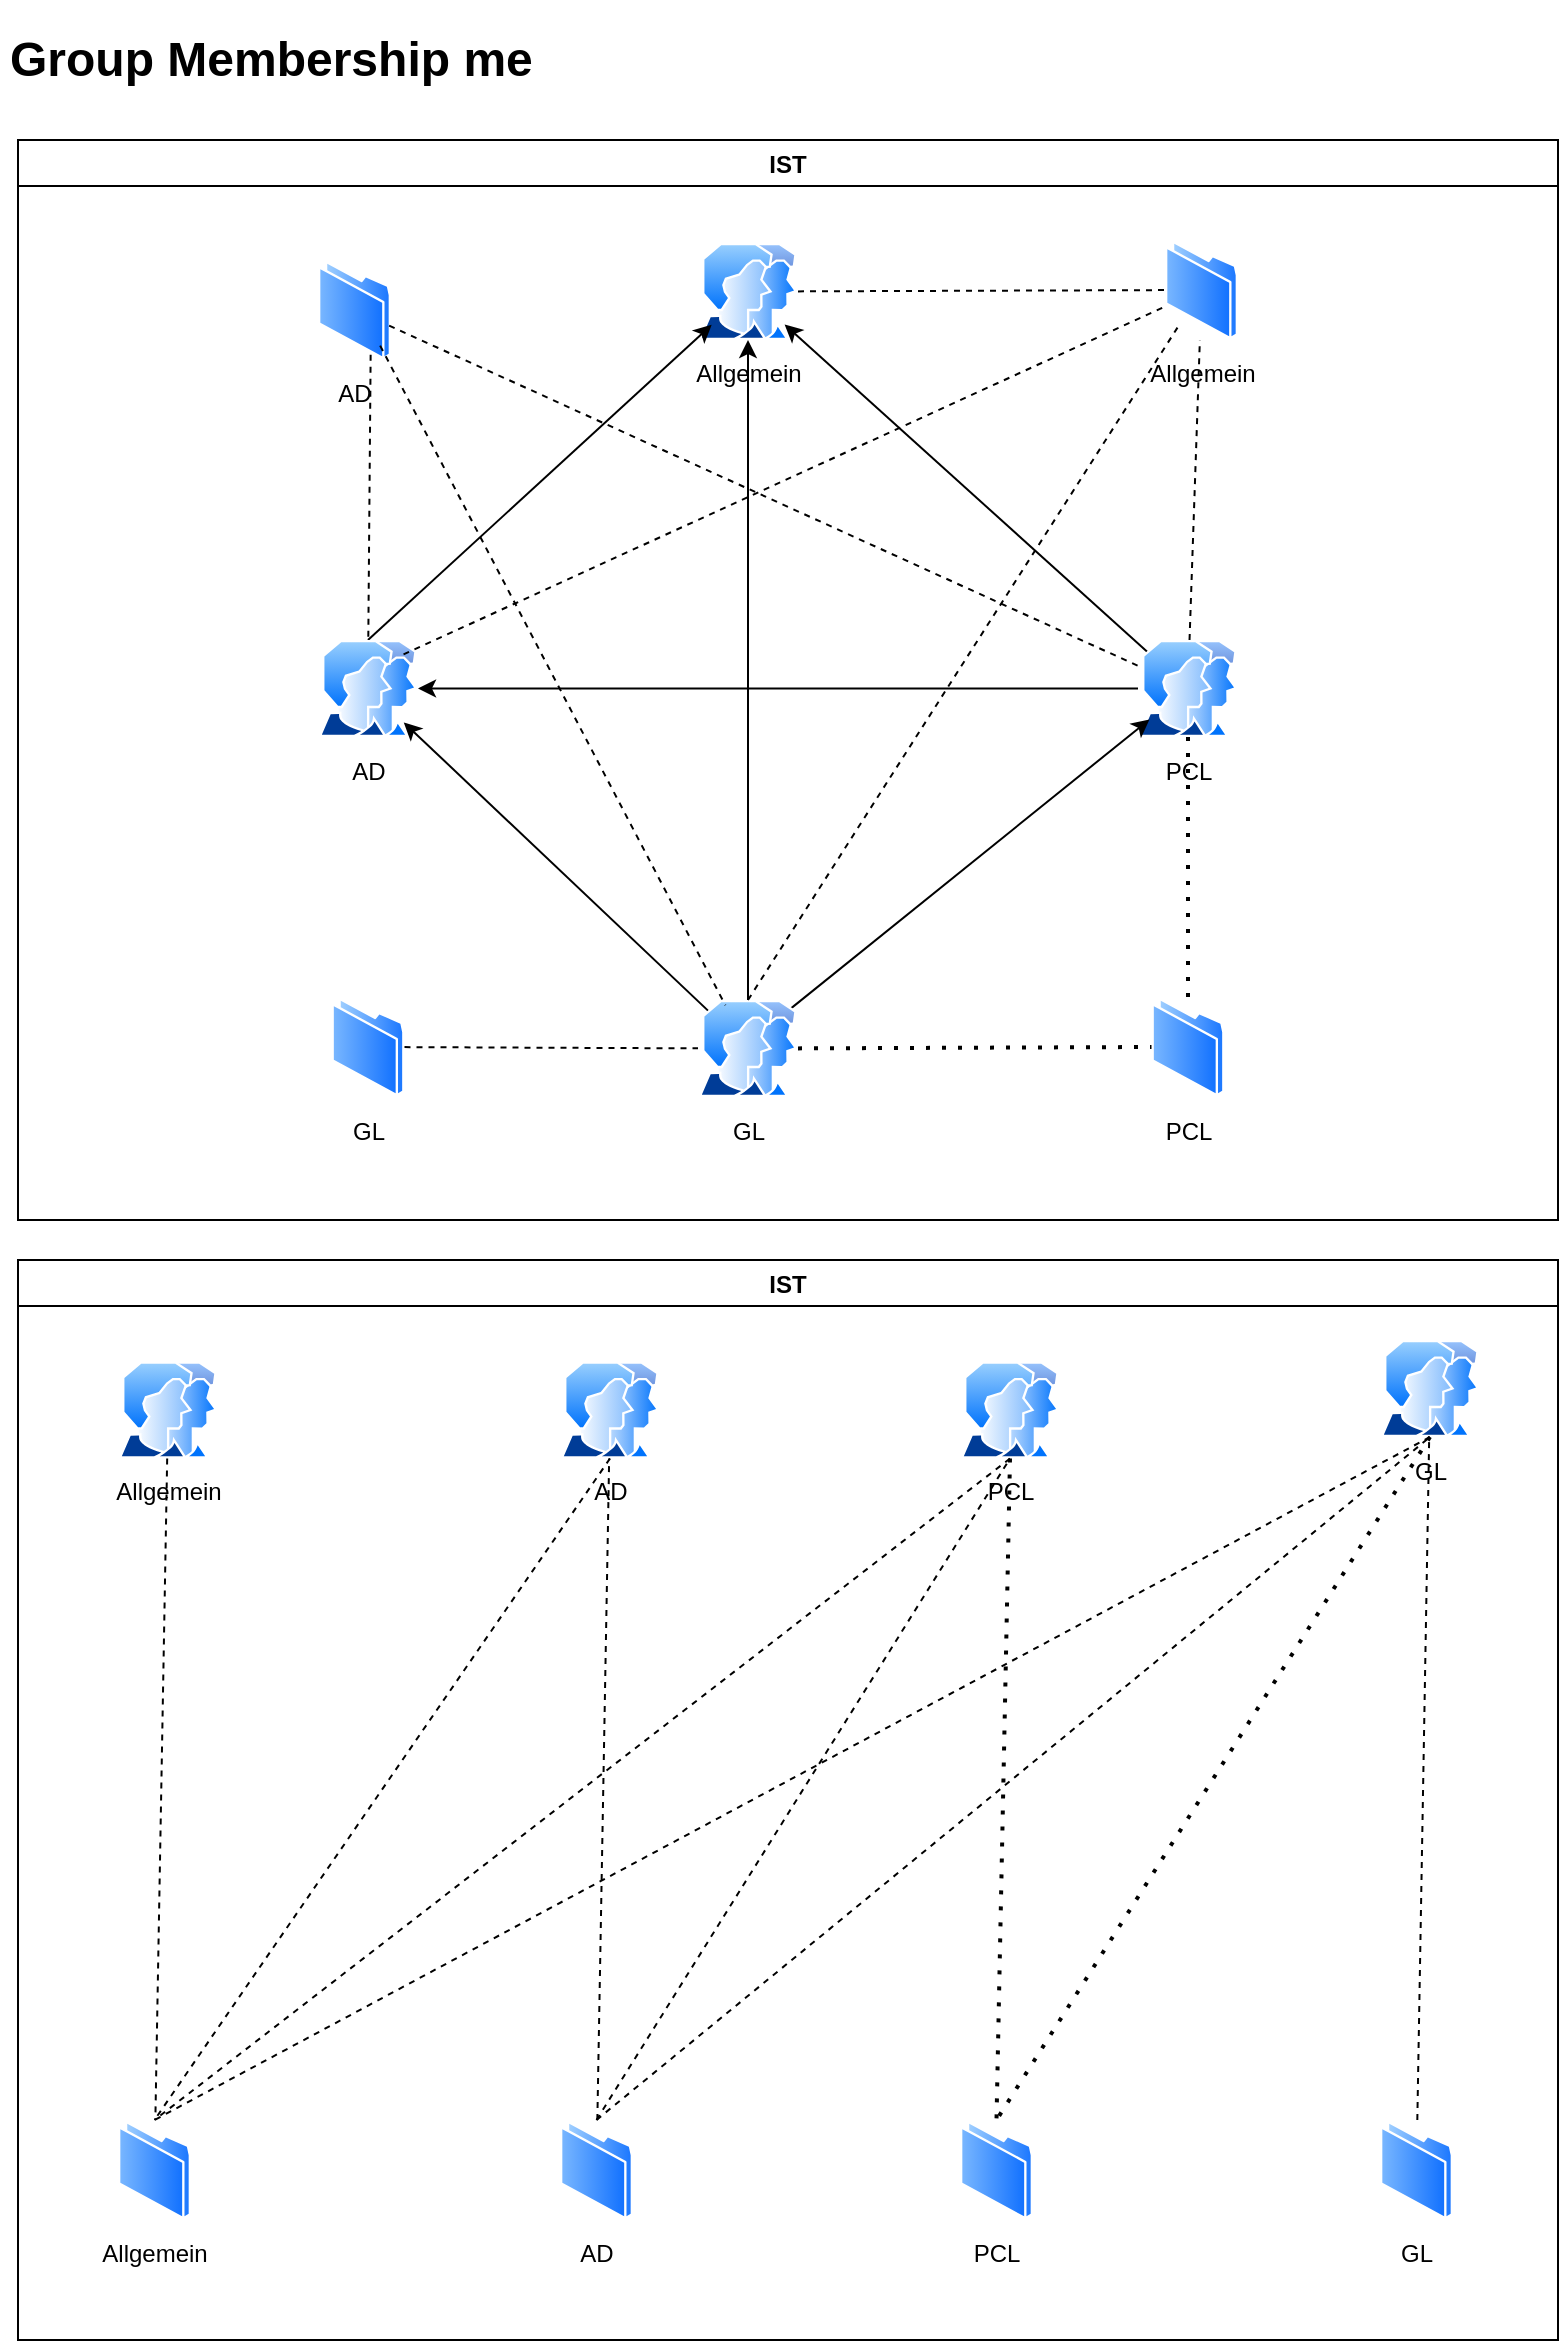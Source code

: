 <mxfile version="16.0.3" type="github">
  <diagram id="XMKOl0biVKWI42RTtHRF" name="Page-1">
    <mxGraphModel dx="1863" dy="715" grid="1" gridSize="10" guides="1" tooltips="1" connect="1" arrows="1" fold="1" page="1" pageScale="1" pageWidth="827" pageHeight="1169" math="0" shadow="0">
      <root>
        <mxCell id="0" />
        <mxCell id="1" parent="0" />
        <mxCell id="JzsrKP5LPSq8Ja_fr5tb-12" value="&lt;h1&gt;Group Membership me&lt;/h1&gt;" style="text;html=1;strokeColor=none;fillColor=none;spacing=5;spacingTop=-20;whiteSpace=wrap;overflow=hidden;rounded=0;" vertex="1" parent="1">
          <mxGeometry x="20" y="20" width="270" height="120" as="geometry" />
        </mxCell>
        <mxCell id="JzsrKP5LPSq8Ja_fr5tb-55" value="IST" style="swimlane;" vertex="1" parent="1">
          <mxGeometry x="29" y="640" width="770" height="540" as="geometry" />
        </mxCell>
        <mxCell id="JzsrKP5LPSq8Ja_fr5tb-14" value="AD" style="aspect=fixed;perimeter=ellipsePerimeter;html=1;align=center;shadow=0;dashed=0;spacingTop=3;image;image=img/lib/active_directory/folder.svg;" vertex="1" parent="JzsrKP5LPSq8Ja_fr5tb-55">
          <mxGeometry x="271" y="430" width="36.5" height="50" as="geometry" />
        </mxCell>
        <mxCell id="JzsrKP5LPSq8Ja_fr5tb-3" value="AD" style="aspect=fixed;perimeter=ellipsePerimeter;html=1;align=center;shadow=0;dashed=0;spacingTop=3;image;image=img/lib/active_directory/user_accounts.svg;" vertex="1" parent="JzsrKP5LPSq8Ja_fr5tb-55">
          <mxGeometry x="271" y="50.75" width="50" height="48.5" as="geometry" />
        </mxCell>
        <mxCell id="JzsrKP5LPSq8Ja_fr5tb-21" value="" style="endArrow=none;dashed=1;html=1;rounded=0;" edge="1" parent="JzsrKP5LPSq8Ja_fr5tb-55" source="JzsrKP5LPSq8Ja_fr5tb-14" target="JzsrKP5LPSq8Ja_fr5tb-3">
          <mxGeometry width="50" height="50" relative="1" as="geometry">
            <mxPoint x="600" y="230" as="sourcePoint" />
            <mxPoint x="650" y="180" as="targetPoint" />
          </mxGeometry>
        </mxCell>
        <mxCell id="JzsrKP5LPSq8Ja_fr5tb-1" value="&lt;div&gt;Allgemein&lt;/div&gt;" style="aspect=fixed;perimeter=ellipsePerimeter;html=1;align=center;shadow=0;dashed=0;spacingTop=3;image;image=img/lib/active_directory/user_accounts.svg;" vertex="1" parent="JzsrKP5LPSq8Ja_fr5tb-55">
          <mxGeometry x="50" y="50.75" width="50" height="48.5" as="geometry" />
        </mxCell>
        <mxCell id="JzsrKP5LPSq8Ja_fr5tb-13" value="Allgemein" style="aspect=fixed;perimeter=ellipsePerimeter;html=1;align=center;shadow=0;dashed=0;spacingTop=3;image;image=img/lib/active_directory/folder.svg;" vertex="1" parent="JzsrKP5LPSq8Ja_fr5tb-55">
          <mxGeometry x="50" y="430" width="36.5" height="50" as="geometry" />
        </mxCell>
        <mxCell id="JzsrKP5LPSq8Ja_fr5tb-19" value="" style="endArrow=none;dashed=1;html=1;rounded=0;" edge="1" parent="JzsrKP5LPSq8Ja_fr5tb-55" source="JzsrKP5LPSq8Ja_fr5tb-1" target="JzsrKP5LPSq8Ja_fr5tb-13">
          <mxGeometry width="50" height="50" relative="1" as="geometry">
            <mxPoint x="179" y="230" as="sourcePoint" />
            <mxPoint x="229" y="180" as="targetPoint" />
          </mxGeometry>
        </mxCell>
        <mxCell id="JzsrKP5LPSq8Ja_fr5tb-24" value="" style="endArrow=none;dashed=1;html=1;rounded=0;exitX=0.5;exitY=1;exitDx=0;exitDy=0;entryX=0.5;entryY=0;entryDx=0;entryDy=0;" edge="1" parent="JzsrKP5LPSq8Ja_fr5tb-55" source="JzsrKP5LPSq8Ja_fr5tb-3" target="JzsrKP5LPSq8Ja_fr5tb-13">
          <mxGeometry width="50" height="50" relative="1" as="geometry">
            <mxPoint x="380" y="280" as="sourcePoint" />
            <mxPoint x="430" y="230" as="targetPoint" />
          </mxGeometry>
        </mxCell>
        <mxCell id="JzsrKP5LPSq8Ja_fr5tb-4" value="GL" style="aspect=fixed;perimeter=ellipsePerimeter;html=1;align=center;shadow=0;dashed=0;spacingTop=3;image;image=img/lib/active_directory/user_accounts.svg;" vertex="1" parent="JzsrKP5LPSq8Ja_fr5tb-55">
          <mxGeometry x="681" y="40" width="50" height="48.5" as="geometry" />
        </mxCell>
        <mxCell id="JzsrKP5LPSq8Ja_fr5tb-25" value="" style="endArrow=none;dashed=1;html=1;rounded=0;exitX=0.5;exitY=1;exitDx=0;exitDy=0;entryX=0.5;entryY=0;entryDx=0;entryDy=0;" edge="1" parent="JzsrKP5LPSq8Ja_fr5tb-55" source="JzsrKP5LPSq8Ja_fr5tb-4" target="JzsrKP5LPSq8Ja_fr5tb-13">
          <mxGeometry width="50" height="50" relative="1" as="geometry">
            <mxPoint x="202.769" y="267.192" as="sourcePoint" />
            <mxPoint x="269" y="430" as="targetPoint" />
          </mxGeometry>
        </mxCell>
        <mxCell id="JzsrKP5LPSq8Ja_fr5tb-29" value="" style="endArrow=none;dashed=1;html=1;rounded=0;exitX=0.5;exitY=0;exitDx=0;exitDy=0;entryX=0.5;entryY=1;entryDx=0;entryDy=0;" edge="1" parent="JzsrKP5LPSq8Ja_fr5tb-55" source="JzsrKP5LPSq8Ja_fr5tb-14" target="JzsrKP5LPSq8Ja_fr5tb-4">
          <mxGeometry width="50" height="50" relative="1" as="geometry">
            <mxPoint x="202.769" y="267.192" as="sourcePoint" />
            <mxPoint x="584.439" y="92.916" as="targetPoint" />
          </mxGeometry>
        </mxCell>
        <mxCell id="JzsrKP5LPSq8Ja_fr5tb-2" value="&lt;div&gt;PCL&lt;/div&gt;" style="aspect=fixed;perimeter=ellipsePerimeter;html=1;align=center;shadow=0;dashed=0;spacingTop=3;image;image=img/lib/active_directory/user_accounts.svg;" vertex="1" parent="JzsrKP5LPSq8Ja_fr5tb-55">
          <mxGeometry x="471" y="50.75" width="50" height="48.5" as="geometry" />
        </mxCell>
        <mxCell id="JzsrKP5LPSq8Ja_fr5tb-26" value="" style="endArrow=none;dashed=1;html=1;rounded=0;entryX=0.5;entryY=0;entryDx=0;entryDy=0;exitX=0.5;exitY=1;exitDx=0;exitDy=0;" edge="1" parent="JzsrKP5LPSq8Ja_fr5tb-55" source="JzsrKP5LPSq8Ja_fr5tb-2" target="JzsrKP5LPSq8Ja_fr5tb-13">
          <mxGeometry width="50" height="50" relative="1" as="geometry">
            <mxPoint x="375" y="440" as="sourcePoint" />
            <mxPoint x="555.134" y="103.677" as="targetPoint" />
          </mxGeometry>
        </mxCell>
        <mxCell id="JzsrKP5LPSq8Ja_fr5tb-30" value="" style="endArrow=none;dashed=1;html=1;rounded=0;exitX=0.5;exitY=0;exitDx=0;exitDy=0;entryX=0.5;entryY=1;entryDx=0;entryDy=0;" edge="1" parent="JzsrKP5LPSq8Ja_fr5tb-55" source="JzsrKP5LPSq8Ja_fr5tb-14" target="JzsrKP5LPSq8Ja_fr5tb-2">
          <mxGeometry width="50" height="50" relative="1" as="geometry">
            <mxPoint x="191.065" y="112.799" as="sourcePoint" />
            <mxPoint x="363.718" y="442.61" as="targetPoint" />
          </mxGeometry>
        </mxCell>
        <mxCell id="JzsrKP5LPSq8Ja_fr5tb-16" value="GL" style="aspect=fixed;perimeter=ellipsePerimeter;html=1;align=center;shadow=0;dashed=0;spacingTop=3;image;image=img/lib/active_directory/folder.svg;" vertex="1" parent="JzsrKP5LPSq8Ja_fr5tb-55">
          <mxGeometry x="681" y="430" width="36.5" height="50" as="geometry" />
        </mxCell>
        <mxCell id="JzsrKP5LPSq8Ja_fr5tb-20" value="" style="endArrow=none;dashed=1;html=1;rounded=0;" edge="1" parent="JzsrKP5LPSq8Ja_fr5tb-55" source="JzsrKP5LPSq8Ja_fr5tb-16" target="JzsrKP5LPSq8Ja_fr5tb-4">
          <mxGeometry width="50" height="50" relative="1" as="geometry">
            <mxPoint x="620" y="219.25" as="sourcePoint" />
            <mxPoint x="670" y="169.25" as="targetPoint" />
          </mxGeometry>
        </mxCell>
        <mxCell id="JzsrKP5LPSq8Ja_fr5tb-15" value="PCL" style="aspect=fixed;perimeter=ellipsePerimeter;html=1;align=center;shadow=0;dashed=0;spacingTop=3;image;image=img/lib/active_directory/folder.svg;" vertex="1" parent="JzsrKP5LPSq8Ja_fr5tb-55">
          <mxGeometry x="471" y="430" width="36.5" height="50" as="geometry" />
        </mxCell>
        <mxCell id="JzsrKP5LPSq8Ja_fr5tb-23" value="" style="endArrow=none;dashed=1;html=1;dashPattern=1 3;strokeWidth=2;rounded=0;exitX=0.5;exitY=1;exitDx=0;exitDy=0;entryX=0.5;entryY=0;entryDx=0;entryDy=0;" edge="1" parent="JzsrKP5LPSq8Ja_fr5tb-55" source="JzsrKP5LPSq8Ja_fr5tb-2" target="JzsrKP5LPSq8Ja_fr5tb-15">
          <mxGeometry width="50" height="50" relative="1" as="geometry">
            <mxPoint x="220" y="230" as="sourcePoint" />
            <mxPoint x="270" y="180" as="targetPoint" />
          </mxGeometry>
        </mxCell>
        <mxCell id="JzsrKP5LPSq8Ja_fr5tb-28" value="" style="endArrow=none;dashed=1;html=1;dashPattern=1 3;strokeWidth=2;rounded=0;entryX=0.5;entryY=0;entryDx=0;entryDy=0;exitX=0.5;exitY=1;exitDx=0;exitDy=0;" edge="1" parent="JzsrKP5LPSq8Ja_fr5tb-55" source="JzsrKP5LPSq8Ja_fr5tb-4" target="JzsrKP5LPSq8Ja_fr5tb-15">
          <mxGeometry width="50" height="50" relative="1" as="geometry">
            <mxPoint x="595" y="308.5" as="sourcePoint" />
            <mxPoint x="595" y="420" as="targetPoint" />
          </mxGeometry>
        </mxCell>
        <mxCell id="JzsrKP5LPSq8Ja_fr5tb-83" value="&lt;div&gt;Allgemein&lt;/div&gt;" style="aspect=fixed;perimeter=ellipsePerimeter;html=1;align=center;shadow=0;dashed=0;spacingTop=3;image;image=img/lib/active_directory/user_accounts.svg;" vertex="1" parent="1">
          <mxGeometry x="369" y="131.5" width="50" height="48.5" as="geometry" />
        </mxCell>
        <mxCell id="JzsrKP5LPSq8Ja_fr5tb-84" style="edgeStyle=none;rounded=0;orthogonalLoop=1;jettySize=auto;html=1;" edge="1" parent="1" source="JzsrKP5LPSq8Ja_fr5tb-86" target="JzsrKP5LPSq8Ja_fr5tb-83">
          <mxGeometry relative="1" as="geometry" />
        </mxCell>
        <mxCell id="JzsrKP5LPSq8Ja_fr5tb-85" style="edgeStyle=none;rounded=0;orthogonalLoop=1;jettySize=auto;html=1;" edge="1" parent="1" source="JzsrKP5LPSq8Ja_fr5tb-86" target="JzsrKP5LPSq8Ja_fr5tb-88">
          <mxGeometry relative="1" as="geometry" />
        </mxCell>
        <mxCell id="JzsrKP5LPSq8Ja_fr5tb-86" value="&lt;div&gt;PCL&lt;/div&gt;" style="aspect=fixed;perimeter=ellipsePerimeter;html=1;align=center;shadow=0;dashed=0;spacingTop=3;image;image=img/lib/active_directory/user_accounts.svg;" vertex="1" parent="1">
          <mxGeometry x="589" y="330" width="50" height="48.5" as="geometry" />
        </mxCell>
        <mxCell id="JzsrKP5LPSq8Ja_fr5tb-87" style="rounded=0;orthogonalLoop=1;jettySize=auto;html=1;exitX=0.5;exitY=0;exitDx=0;exitDy=0;" edge="1" parent="1" source="JzsrKP5LPSq8Ja_fr5tb-88" target="JzsrKP5LPSq8Ja_fr5tb-83">
          <mxGeometry relative="1" as="geometry" />
        </mxCell>
        <mxCell id="JzsrKP5LPSq8Ja_fr5tb-88" value="AD" style="aspect=fixed;perimeter=ellipsePerimeter;html=1;align=center;shadow=0;dashed=0;spacingTop=3;image;image=img/lib/active_directory/user_accounts.svg;" vertex="1" parent="1">
          <mxGeometry x="179" y="330" width="50" height="48.5" as="geometry" />
        </mxCell>
        <mxCell id="JzsrKP5LPSq8Ja_fr5tb-89" style="rounded=0;orthogonalLoop=1;jettySize=auto;html=1;" edge="1" parent="1" source="JzsrKP5LPSq8Ja_fr5tb-92" target="JzsrKP5LPSq8Ja_fr5tb-83">
          <mxGeometry relative="1" as="geometry" />
        </mxCell>
        <mxCell id="JzsrKP5LPSq8Ja_fr5tb-90" style="edgeStyle=none;rounded=0;orthogonalLoop=1;jettySize=auto;html=1;" edge="1" parent="1" source="JzsrKP5LPSq8Ja_fr5tb-92" target="JzsrKP5LPSq8Ja_fr5tb-88">
          <mxGeometry relative="1" as="geometry" />
        </mxCell>
        <mxCell id="JzsrKP5LPSq8Ja_fr5tb-91" style="edgeStyle=none;rounded=0;orthogonalLoop=1;jettySize=auto;html=1;exitX=1;exitY=0;exitDx=0;exitDy=0;" edge="1" parent="1" source="JzsrKP5LPSq8Ja_fr5tb-92" target="JzsrKP5LPSq8Ja_fr5tb-86">
          <mxGeometry relative="1" as="geometry" />
        </mxCell>
        <mxCell id="JzsrKP5LPSq8Ja_fr5tb-92" value="GL" style="aspect=fixed;perimeter=ellipsePerimeter;html=1;align=center;shadow=0;dashed=0;spacingTop=3;image;image=img/lib/active_directory/user_accounts.svg;" vertex="1" parent="1">
          <mxGeometry x="369" y="510" width="50" height="48.5" as="geometry" />
        </mxCell>
        <mxCell id="JzsrKP5LPSq8Ja_fr5tb-93" value="Allgemein" style="aspect=fixed;perimeter=ellipsePerimeter;html=1;align=center;shadow=0;dashed=0;spacingTop=3;image;image=img/lib/active_directory/folder.svg;" vertex="1" parent="1">
          <mxGeometry x="602.5" y="130" width="36.5" height="50" as="geometry" />
        </mxCell>
        <mxCell id="JzsrKP5LPSq8Ja_fr5tb-94" value="AD" style="aspect=fixed;perimeter=ellipsePerimeter;html=1;align=center;shadow=0;dashed=0;spacingTop=3;image;image=img/lib/active_directory/folder.svg;" vertex="1" parent="1">
          <mxGeometry x="179" y="140" width="36.5" height="50" as="geometry" />
        </mxCell>
        <mxCell id="JzsrKP5LPSq8Ja_fr5tb-95" value="PCL" style="aspect=fixed;perimeter=ellipsePerimeter;html=1;align=center;shadow=0;dashed=0;spacingTop=3;image;image=img/lib/active_directory/folder.svg;" vertex="1" parent="1">
          <mxGeometry x="595.75" y="508.5" width="36.5" height="50" as="geometry" />
        </mxCell>
        <mxCell id="JzsrKP5LPSq8Ja_fr5tb-96" value="GL" style="aspect=fixed;perimeter=ellipsePerimeter;html=1;align=center;shadow=0;dashed=0;spacingTop=3;image;image=img/lib/active_directory/folder.svg;" vertex="1" parent="1">
          <mxGeometry x="185.75" y="508.5" width="36.5" height="50" as="geometry" />
        </mxCell>
        <mxCell id="JzsrKP5LPSq8Ja_fr5tb-97" value="" style="endArrow=none;dashed=1;html=1;rounded=0;" edge="1" parent="1" source="JzsrKP5LPSq8Ja_fr5tb-83" target="JzsrKP5LPSq8Ja_fr5tb-93">
          <mxGeometry width="50" height="50" relative="1" as="geometry">
            <mxPoint x="409" y="310" as="sourcePoint" />
            <mxPoint x="459" y="260" as="targetPoint" />
          </mxGeometry>
        </mxCell>
        <mxCell id="JzsrKP5LPSq8Ja_fr5tb-98" value="" style="endArrow=none;dashed=1;html=1;rounded=0;" edge="1" parent="1" source="JzsrKP5LPSq8Ja_fr5tb-96" target="JzsrKP5LPSq8Ja_fr5tb-92">
          <mxGeometry width="50" height="50" relative="1" as="geometry">
            <mxPoint x="409" y="310" as="sourcePoint" />
            <mxPoint x="459" y="260" as="targetPoint" />
          </mxGeometry>
        </mxCell>
        <mxCell id="JzsrKP5LPSq8Ja_fr5tb-99" value="" style="endArrow=none;dashed=1;html=1;rounded=0;exitX=0.75;exitY=1;exitDx=0;exitDy=0;" edge="1" parent="1" source="JzsrKP5LPSq8Ja_fr5tb-94" target="JzsrKP5LPSq8Ja_fr5tb-88">
          <mxGeometry width="50" height="50" relative="1" as="geometry">
            <mxPoint x="409" y="310" as="sourcePoint" />
            <mxPoint x="459" y="260" as="targetPoint" />
          </mxGeometry>
        </mxCell>
        <mxCell id="JzsrKP5LPSq8Ja_fr5tb-100" value="" style="endArrow=none;dashed=1;html=1;dashPattern=1 3;strokeWidth=2;rounded=0;exitX=0.5;exitY=1;exitDx=0;exitDy=0;entryX=0.5;entryY=0;entryDx=0;entryDy=0;" edge="1" parent="1" source="JzsrKP5LPSq8Ja_fr5tb-86" target="JzsrKP5LPSq8Ja_fr5tb-95">
          <mxGeometry width="50" height="50" relative="1" as="geometry">
            <mxPoint x="409" y="310" as="sourcePoint" />
            <mxPoint x="459" y="260" as="targetPoint" />
          </mxGeometry>
        </mxCell>
        <mxCell id="JzsrKP5LPSq8Ja_fr5tb-101" value="" style="endArrow=none;dashed=1;html=1;rounded=0;exitX=1;exitY=0;exitDx=0;exitDy=0;" edge="1" parent="1" source="JzsrKP5LPSq8Ja_fr5tb-88" target="JzsrKP5LPSq8Ja_fr5tb-93">
          <mxGeometry width="50" height="50" relative="1" as="geometry">
            <mxPoint x="409" y="360" as="sourcePoint" />
            <mxPoint x="459" y="310" as="targetPoint" />
          </mxGeometry>
        </mxCell>
        <mxCell id="JzsrKP5LPSq8Ja_fr5tb-102" value="" style="endArrow=none;dashed=1;html=1;rounded=0;exitX=0.5;exitY=0;exitDx=0;exitDy=0;" edge="1" parent="1" source="JzsrKP5LPSq8Ja_fr5tb-92" target="JzsrKP5LPSq8Ja_fr5tb-93">
          <mxGeometry width="50" height="50" relative="1" as="geometry">
            <mxPoint x="231.769" y="347.192" as="sourcePoint" />
            <mxPoint x="574.134" y="173.677" as="targetPoint" />
          </mxGeometry>
        </mxCell>
        <mxCell id="JzsrKP5LPSq8Ja_fr5tb-103" value="" style="endArrow=none;dashed=1;html=1;rounded=0;" edge="1" parent="1" source="JzsrKP5LPSq8Ja_fr5tb-86" target="JzsrKP5LPSq8Ja_fr5tb-93">
          <mxGeometry width="50" height="50" relative="1" as="geometry">
            <mxPoint x="404" y="520" as="sourcePoint" />
            <mxPoint x="584.134" y="183.677" as="targetPoint" />
          </mxGeometry>
        </mxCell>
        <mxCell id="JzsrKP5LPSq8Ja_fr5tb-104" value="" style="endArrow=none;dashed=1;html=1;dashPattern=1 3;strokeWidth=2;rounded=0;entryX=0;entryY=0.5;entryDx=0;entryDy=0;" edge="1" parent="1" source="JzsrKP5LPSq8Ja_fr5tb-92" target="JzsrKP5LPSq8Ja_fr5tb-95">
          <mxGeometry width="50" height="50" relative="1" as="geometry">
            <mxPoint x="624" y="388.5" as="sourcePoint" />
            <mxPoint x="624" y="500" as="targetPoint" />
          </mxGeometry>
        </mxCell>
        <mxCell id="JzsrKP5LPSq8Ja_fr5tb-105" value="" style="endArrow=none;dashed=1;html=1;rounded=0;exitX=1;exitY=1;exitDx=0;exitDy=0;" edge="1" parent="1" source="JzsrKP5LPSq8Ja_fr5tb-94" target="JzsrKP5LPSq8Ja_fr5tb-92">
          <mxGeometry width="50" height="50" relative="1" as="geometry">
            <mxPoint x="231.769" y="347.192" as="sourcePoint" />
            <mxPoint x="613.439" y="172.916" as="targetPoint" />
          </mxGeometry>
        </mxCell>
        <mxCell id="JzsrKP5LPSq8Ja_fr5tb-106" value="" style="endArrow=none;dashed=1;html=1;rounded=0;" edge="1" parent="1" source="JzsrKP5LPSq8Ja_fr5tb-94" target="JzsrKP5LPSq8Ja_fr5tb-86">
          <mxGeometry width="50" height="50" relative="1" as="geometry">
            <mxPoint x="220.065" y="192.799" as="sourcePoint" />
            <mxPoint x="392.718" y="522.61" as="targetPoint" />
          </mxGeometry>
        </mxCell>
        <mxCell id="JzsrKP5LPSq8Ja_fr5tb-107" value="IST" style="swimlane;" vertex="1" parent="1">
          <mxGeometry x="29" y="80" width="770" height="540" as="geometry" />
        </mxCell>
      </root>
    </mxGraphModel>
  </diagram>
</mxfile>

